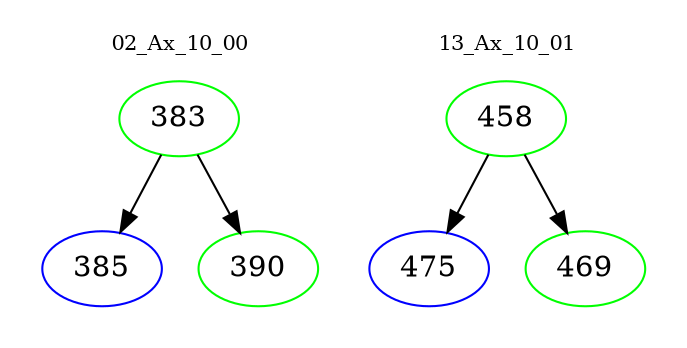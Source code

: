 digraph{
subgraph cluster_0 {
color = white
label = "02_Ax_10_00";
fontsize=10;
T0_383 [label="383", color="green"]
T0_383 -> T0_385 [color="black"]
T0_385 [label="385", color="blue"]
T0_383 -> T0_390 [color="black"]
T0_390 [label="390", color="green"]
}
subgraph cluster_1 {
color = white
label = "13_Ax_10_01";
fontsize=10;
T1_458 [label="458", color="green"]
T1_458 -> T1_475 [color="black"]
T1_475 [label="475", color="blue"]
T1_458 -> T1_469 [color="black"]
T1_469 [label="469", color="green"]
}
}
